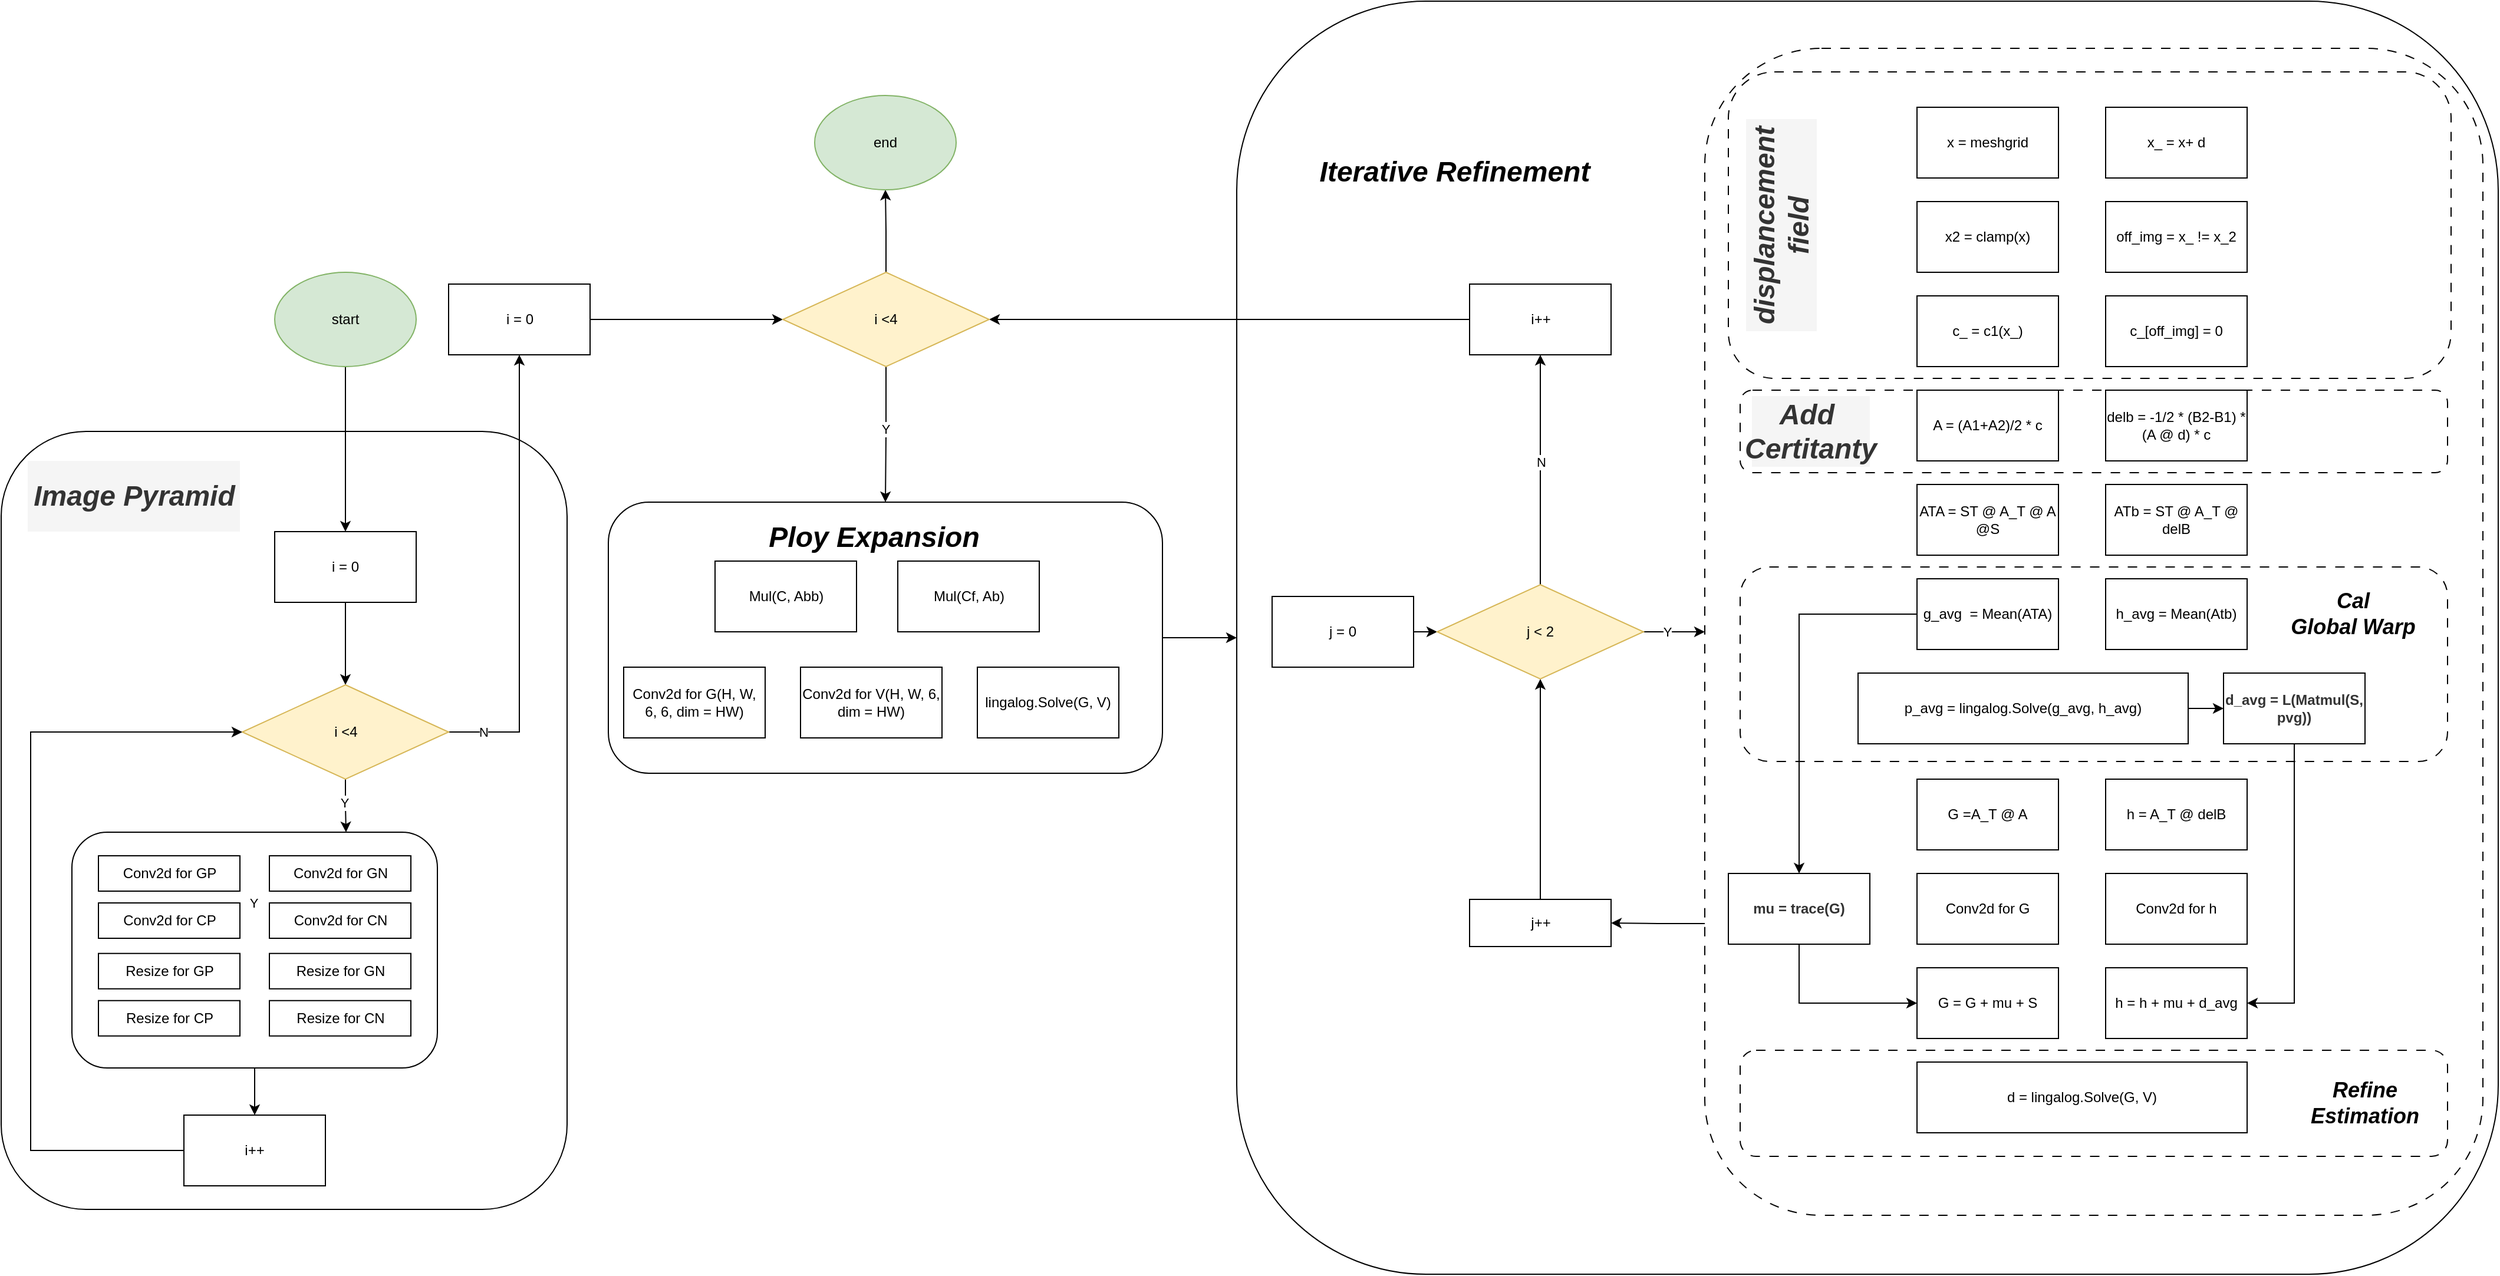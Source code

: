 <mxfile>
    <diagram name="Page-1" id="pNir7j2uW-yYh-nDzZ9V">
        <mxGraphModel dx="2587" dy="2266" grid="1" gridSize="10" guides="1" tooltips="1" connect="1" arrows="1" fold="1" page="1" pageScale="1" pageWidth="850" pageHeight="1100" math="0" shadow="0">
            <root>
                <mxCell id="0"/>
                <mxCell id="1" parent="0"/>
                <mxCell id="3f7Ae0UXwW55a-OWg5UF-56" value="" style="rounded=1;whiteSpace=wrap;html=1;container=0;" parent="1" vertex="1">
                    <mxGeometry x="650" y="-340" width="1070" height="1080" as="geometry"/>
                </mxCell>
                <mxCell id="3f7Ae0UXwW55a-OWg5UF-234" style="edgeStyle=orthogonalEdgeStyle;rounded=0;orthogonalLoop=1;jettySize=auto;html=1;exitX=0;exitY=0.5;exitDx=0;exitDy=0;entryX=1;entryY=0.5;entryDx=0;entryDy=0;" parent="1" source="3f7Ae0UXwW55a-OWg5UF-219" target="3f7Ae0UXwW55a-OWg5UF-212" edge="1">
                    <mxGeometry relative="1" as="geometry"/>
                </mxCell>
                <mxCell id="3f7Ae0UXwW55a-OWg5UF-225" style="edgeStyle=orthogonalEdgeStyle;rounded=0;orthogonalLoop=1;jettySize=auto;html=1;exitX=0;exitY=0.75;exitDx=0;exitDy=0;entryX=1;entryY=0.5;entryDx=0;entryDy=0;" parent="1" source="3f7Ae0UXwW55a-OWg5UF-203" target="3f7Ae0UXwW55a-OWg5UF-101" edge="1">
                    <mxGeometry relative="1" as="geometry"/>
                </mxCell>
                <mxCell id="3f7Ae0UXwW55a-OWg5UF-203" value="" style="rounded=1;whiteSpace=wrap;html=1;container=0;glass=0;dashed=1;dashPattern=8 8;" parent="1" vertex="1">
                    <mxGeometry x="1047" y="-300" width="660" height="990" as="geometry"/>
                </mxCell>
                <mxCell id="3f7Ae0UXwW55a-OWg5UF-198" value="" style="rounded=1;whiteSpace=wrap;html=1;container=0;glass=0;dashed=1;dashPattern=8 8;" parent="1" vertex="1">
                    <mxGeometry x="1077" y="550" width="600" height="90" as="geometry"/>
                </mxCell>
                <mxCell id="3f7Ae0UXwW55a-OWg5UF-195" value="" style="rounded=1;whiteSpace=wrap;html=1;container=0;glass=0;dashed=1;dashPattern=8 8;" parent="1" vertex="1">
                    <mxGeometry x="1077" y="140" width="600" height="165" as="geometry"/>
                </mxCell>
                <mxCell id="3f7Ae0UXwW55a-OWg5UF-193" value="" style="rounded=1;whiteSpace=wrap;html=1;container=0;glass=0;dashed=1;dashPattern=8 8;" parent="1" vertex="1">
                    <mxGeometry x="1077" y="-10" width="600" height="70" as="geometry"/>
                </mxCell>
                <mxCell id="3f7Ae0UXwW55a-OWg5UF-191" value="" style="rounded=1;whiteSpace=wrap;html=1;container=0;glass=0;dashed=1;dashPattern=8 8;" parent="1" vertex="1">
                    <mxGeometry x="1067" y="-280" width="613" height="260" as="geometry"/>
                </mxCell>
                <mxCell id="3f7Ae0UXwW55a-OWg5UF-208" style="edgeStyle=orthogonalEdgeStyle;rounded=0;orthogonalLoop=1;jettySize=auto;html=1;exitX=1;exitY=0.5;exitDx=0;exitDy=0;" parent="1" source="3f7Ae0UXwW55a-OWg5UF-4" target="3f7Ae0UXwW55a-OWg5UF-56" edge="1">
                    <mxGeometry relative="1" as="geometry"/>
                </mxCell>
                <mxCell id="3f7Ae0UXwW55a-OWg5UF-4" value="" style="rounded=1;whiteSpace=wrap;html=1;" parent="1" vertex="1">
                    <mxGeometry x="117" y="85" width="470" height="230" as="geometry"/>
                </mxCell>
                <mxCell id="3f7Ae0UXwW55a-OWg5UF-5" value="Conv2d for G(H, W, 6, 6, dim = HW)" style="rounded=0;whiteSpace=wrap;html=1;strokeColor=default;align=center;verticalAlign=middle;fontFamily=Helvetica;fontSize=12;fontColor=default;fillColor=default;" parent="1" vertex="1">
                    <mxGeometry x="130" y="225" width="120" height="60" as="geometry"/>
                </mxCell>
                <mxCell id="3f7Ae0UXwW55a-OWg5UF-6" value="Conv2d for V(H, W, 6, dim = HW)" style="rounded=0;whiteSpace=wrap;html=1;strokeColor=default;align=center;verticalAlign=middle;fontFamily=Helvetica;fontSize=12;fontColor=default;fillColor=default;" parent="1" vertex="1">
                    <mxGeometry x="280" y="225" width="120" height="60" as="geometry"/>
                </mxCell>
                <mxCell id="3f7Ae0UXwW55a-OWg5UF-7" value="lingalog.Solve(G, V)" style="rounded=0;whiteSpace=wrap;html=1;strokeColor=default;align=center;verticalAlign=middle;fontFamily=Helvetica;fontSize=12;fontColor=default;fillColor=default;" parent="1" vertex="1">
                    <mxGeometry x="430" y="225" width="120" height="60" as="geometry"/>
                </mxCell>
                <mxCell id="3f7Ae0UXwW55a-OWg5UF-39" value="Mul(C, Abb)" style="rounded=0;whiteSpace=wrap;html=1;strokeColor=default;align=center;verticalAlign=middle;fontFamily=Helvetica;fontSize=12;fontColor=default;fillColor=default;" parent="1" vertex="1">
                    <mxGeometry x="207.5" y="135" width="120" height="60" as="geometry"/>
                </mxCell>
                <mxCell id="3f7Ae0UXwW55a-OWg5UF-40" value="Mul(Cf, Ab)" style="rounded=0;whiteSpace=wrap;html=1;strokeColor=default;align=center;verticalAlign=middle;fontFamily=Helvetica;fontSize=12;fontColor=default;fillColor=default;" parent="1" vertex="1">
                    <mxGeometry x="362.5" y="135" width="120" height="60" as="geometry"/>
                </mxCell>
                <mxCell id="3f7Ae0UXwW55a-OWg5UF-41" value="Ploy Expansion" style="text;strokeColor=none;align=center;fillColor=none;verticalAlign=middle;rounded=0;strokeWidth=24;rotation=0;labelBackgroundColor=none;fontColor=default;whiteSpace=wrap;textShadow=0;labelBorderColor=none;fontStyle=3;fontSize=24;" parent="1" vertex="1">
                    <mxGeometry x="240" y="85" width="205" height="60" as="geometry"/>
                </mxCell>
                <mxCell id="3f7Ae0UXwW55a-OWg5UF-226" style="edgeStyle=orthogonalEdgeStyle;rounded=0;orthogonalLoop=1;jettySize=auto;html=1;exitX=0.5;exitY=0;exitDx=0;exitDy=0;entryX=0.5;entryY=1;entryDx=0;entryDy=0;" parent="1" source="3f7Ae0UXwW55a-OWg5UF-101" target="3f7Ae0UXwW55a-OWg5UF-157" edge="1">
                    <mxGeometry relative="1" as="geometry"/>
                </mxCell>
                <mxCell id="3f7Ae0UXwW55a-OWg5UF-101" value="j++" style="rounded=0;whiteSpace=wrap;html=1;strokeColor=default;align=center;verticalAlign=middle;fontFamily=Helvetica;fontSize=12;fontColor=default;fillColor=default;" parent="1" vertex="1">
                    <mxGeometry x="847.5" y="422" width="120" height="40" as="geometry"/>
                </mxCell>
                <mxCell id="3f7Ae0UXwW55a-OWg5UF-206" style="edgeStyle=orthogonalEdgeStyle;rounded=0;orthogonalLoop=1;jettySize=auto;html=1;exitX=1;exitY=0.5;exitDx=0;exitDy=0;entryX=0;entryY=0.5;entryDx=0;entryDy=0;" parent="1" source="3f7Ae0UXwW55a-OWg5UF-64" target="3f7Ae0UXwW55a-OWg5UF-157" edge="1">
                    <mxGeometry relative="1" as="geometry"/>
                </mxCell>
                <mxCell id="3f7Ae0UXwW55a-OWg5UF-64" value="j = 0" style="rounded=0;whiteSpace=wrap;html=1;container=0;" parent="1" vertex="1">
                    <mxGeometry x="680" y="165" width="120" height="60" as="geometry"/>
                </mxCell>
                <mxCell id="3f7Ae0UXwW55a-OWg5UF-77" value="Iterative Refinement" style="text;align=center;verticalAlign=middle;rounded=0;strokeWidth=12;rotation=0;labelBackgroundColor=none;whiteSpace=wrap;textShadow=0;labelBorderColor=none;fontSize=24;fontStyle=3;container=0;" parent="1" vertex="1">
                    <mxGeometry x="690" y="-260" width="290" height="130" as="geometry"/>
                </mxCell>
                <mxCell id="3f7Ae0UXwW55a-OWg5UF-204" style="edgeStyle=orthogonalEdgeStyle;rounded=0;orthogonalLoop=1;jettySize=auto;html=1;exitX=1;exitY=0.5;exitDx=0;exitDy=0;" parent="1" source="3f7Ae0UXwW55a-OWg5UF-157" target="3f7Ae0UXwW55a-OWg5UF-203" edge="1">
                    <mxGeometry relative="1" as="geometry"/>
                </mxCell>
                <mxCell id="3f7Ae0UXwW55a-OWg5UF-209" value="Y" style="edgeLabel;html=1;align=center;verticalAlign=middle;resizable=0;points=[];" parent="3f7Ae0UXwW55a-OWg5UF-204" connectable="0" vertex="1">
                    <mxGeometry x="-0.244" y="-4" relative="1" as="geometry">
                        <mxPoint y="-4" as="offset"/>
                    </mxGeometry>
                </mxCell>
                <mxCell id="3f7Ae0UXwW55a-OWg5UF-227" style="edgeStyle=orthogonalEdgeStyle;rounded=0;orthogonalLoop=1;jettySize=auto;html=1;exitX=0.5;exitY=0;exitDx=0;exitDy=0;entryX=0.5;entryY=1;entryDx=0;entryDy=0;" parent="1" source="3f7Ae0UXwW55a-OWg5UF-157" target="3f7Ae0UXwW55a-OWg5UF-219" edge="1">
                    <mxGeometry relative="1" as="geometry"/>
                </mxCell>
                <mxCell id="3f7Ae0UXwW55a-OWg5UF-228" value="N" style="edgeLabel;html=1;align=center;verticalAlign=middle;resizable=0;points=[];" parent="3f7Ae0UXwW55a-OWg5UF-227" connectable="0" vertex="1">
                    <mxGeometry x="0.054" relative="1" as="geometry">
                        <mxPoint y="-1" as="offset"/>
                    </mxGeometry>
                </mxCell>
                <mxCell id="3f7Ae0UXwW55a-OWg5UF-157" value="j &amp;lt; 2" style="rhombus;whiteSpace=wrap;html=1;container=0;fillColor=#fff2cc;strokeColor=#d6b656;" parent="1" vertex="1">
                    <mxGeometry x="820" y="155" width="175" height="80" as="geometry"/>
                </mxCell>
                <mxCell id="3f7Ae0UXwW55a-OWg5UF-160" value="ATA = ST @ A_T @ A @S" style="rounded=0;whiteSpace=wrap;html=1;strokeColor=default;align=center;verticalAlign=middle;fontFamily=Helvetica;fontSize=12;fontColor=default;fillColor=default;" parent="1" vertex="1">
                    <mxGeometry x="1227" y="70" width="120" height="60" as="geometry"/>
                </mxCell>
                <mxCell id="3f7Ae0UXwW55a-OWg5UF-162" value="ATb = ST @ A_T @ delB" style="rounded=0;whiteSpace=wrap;html=1;strokeColor=default;align=center;verticalAlign=middle;fontFamily=Helvetica;fontSize=12;fontColor=default;fillColor=default;" parent="1" vertex="1">
                    <mxGeometry x="1387" y="70" width="120" height="60" as="geometry"/>
                </mxCell>
                <mxCell id="3f7Ae0UXwW55a-OWg5UF-163" value="A = (A1+A2)/2 * c" style="rounded=0;whiteSpace=wrap;html=1;strokeColor=default;align=center;verticalAlign=middle;fontFamily=Helvetica;fontSize=12;fontColor=default;fillColor=default;" parent="1" vertex="1">
                    <mxGeometry x="1227" y="-10" width="120" height="60" as="geometry"/>
                </mxCell>
                <mxCell id="3f7Ae0UXwW55a-OWg5UF-164" value="delb = -1/2 * (B2-B1) * (A @ d) * c" style="rounded=0;whiteSpace=wrap;html=1;strokeColor=default;align=center;verticalAlign=middle;fontFamily=Helvetica;fontSize=12;fontColor=default;fillColor=default;" parent="1" vertex="1">
                    <mxGeometry x="1387" y="-10" width="120" height="60" as="geometry"/>
                </mxCell>
                <mxCell id="3f7Ae0UXwW55a-OWg5UF-165" value="off_img = x_ != x_2" style="rounded=0;whiteSpace=wrap;html=1;strokeColor=default;align=center;verticalAlign=middle;fontFamily=Helvetica;fontSize=12;fontColor=default;fillColor=default;" parent="1" vertex="1">
                    <mxGeometry x="1387" y="-170" width="120" height="60" as="geometry"/>
                </mxCell>
                <mxCell id="3f7Ae0UXwW55a-OWg5UF-166" value="x_ = x+ d" style="rounded=0;whiteSpace=wrap;html=1;strokeColor=default;align=center;verticalAlign=middle;fontFamily=Helvetica;fontSize=12;fontColor=default;fillColor=default;" parent="1" vertex="1">
                    <mxGeometry x="1387" y="-250" width="120" height="60" as="geometry"/>
                </mxCell>
                <mxCell id="3f7Ae0UXwW55a-OWg5UF-167" value="x = meshgrid" style="rounded=0;whiteSpace=wrap;html=1;strokeColor=default;align=center;verticalAlign=middle;fontFamily=Helvetica;fontSize=12;fontColor=default;fillColor=default;" parent="1" vertex="1">
                    <mxGeometry x="1227" y="-250" width="120" height="60" as="geometry"/>
                </mxCell>
                <mxCell id="3f7Ae0UXwW55a-OWg5UF-168" value="x2 = clamp(x)" style="rounded=0;whiteSpace=wrap;html=1;strokeColor=default;align=center;verticalAlign=middle;fontFamily=Helvetica;fontSize=12;fontColor=default;fillColor=default;" parent="1" vertex="1">
                    <mxGeometry x="1227" y="-170" width="120" height="60" as="geometry"/>
                </mxCell>
                <mxCell id="3f7Ae0UXwW55a-OWg5UF-170" value="c_ = c1(x_)" style="rounded=0;whiteSpace=wrap;html=1;strokeColor=default;align=center;verticalAlign=middle;fontFamily=Helvetica;fontSize=12;fontColor=default;fillColor=default;" parent="1" vertex="1">
                    <mxGeometry x="1227" y="-90" width="120" height="60" as="geometry"/>
                </mxCell>
                <mxCell id="3f7Ae0UXwW55a-OWg5UF-171" value="c_[off_img] = 0" style="rounded=0;whiteSpace=wrap;html=1;strokeColor=default;align=center;verticalAlign=middle;fontFamily=Helvetica;fontSize=12;fontColor=default;fillColor=default;" parent="1" vertex="1">
                    <mxGeometry x="1387" y="-90" width="120" height="60" as="geometry"/>
                </mxCell>
                <mxCell id="3f7Ae0UXwW55a-OWg5UF-196" style="edgeStyle=orthogonalEdgeStyle;rounded=0;orthogonalLoop=1;jettySize=auto;html=1;exitX=1;exitY=0.5;exitDx=0;exitDy=0;entryX=0;entryY=0.5;entryDx=0;entryDy=0;" parent="1" source="3f7Ae0UXwW55a-OWg5UF-172" target="3f7Ae0UXwW55a-OWg5UF-184" edge="1">
                    <mxGeometry relative="1" as="geometry"/>
                </mxCell>
                <mxCell id="3f7Ae0UXwW55a-OWg5UF-172" value="p_avg = lingalog.Solve(g_avg, h_avg)" style="rounded=0;whiteSpace=wrap;html=1;strokeColor=default;align=center;verticalAlign=middle;fontFamily=Helvetica;fontSize=12;fontColor=default;fillColor=default;" parent="1" vertex="1">
                    <mxGeometry x="1177" y="230" width="280" height="60" as="geometry"/>
                </mxCell>
                <mxCell id="3f7Ae0UXwW55a-OWg5UF-188" style="edgeStyle=orthogonalEdgeStyle;rounded=0;orthogonalLoop=1;jettySize=auto;html=1;exitX=0;exitY=0.5;exitDx=0;exitDy=0;" parent="1" source="3f7Ae0UXwW55a-OWg5UF-173" target="3f7Ae0UXwW55a-OWg5UF-187" edge="1">
                    <mxGeometry relative="1" as="geometry"/>
                </mxCell>
                <mxCell id="3f7Ae0UXwW55a-OWg5UF-173" value="g_avg&amp;nbsp; = Mean(ATA)" style="rounded=0;whiteSpace=wrap;html=1;strokeColor=default;align=center;verticalAlign=middle;fontFamily=Helvetica;fontSize=12;fontColor=default;fillColor=default;" parent="1" vertex="1">
                    <mxGeometry x="1227" y="150" width="120" height="60" as="geometry"/>
                </mxCell>
                <mxCell id="3f7Ae0UXwW55a-OWg5UF-174" value="h_avg = Mean(Atb)" style="rounded=0;whiteSpace=wrap;html=1;strokeColor=default;align=center;verticalAlign=middle;fontFamily=Helvetica;fontSize=12;fontColor=default;fillColor=default;" parent="1" vertex="1">
                    <mxGeometry x="1387" y="150" width="120" height="60" as="geometry"/>
                </mxCell>
                <mxCell id="3f7Ae0UXwW55a-OWg5UF-175" value="G =A_T @ A" style="rounded=0;whiteSpace=wrap;html=1;strokeColor=default;align=center;verticalAlign=middle;fontFamily=Helvetica;fontSize=12;fontColor=default;fillColor=default;" parent="1" vertex="1">
                    <mxGeometry x="1227" y="320" width="120" height="60" as="geometry"/>
                </mxCell>
                <mxCell id="3f7Ae0UXwW55a-OWg5UF-176" value="h = A_T @ delB" style="rounded=0;whiteSpace=wrap;html=1;strokeColor=default;align=center;verticalAlign=middle;fontFamily=Helvetica;fontSize=12;fontColor=default;fillColor=default;" parent="1" vertex="1">
                    <mxGeometry x="1387" y="320" width="120" height="60" as="geometry"/>
                </mxCell>
                <mxCell id="3f7Ae0UXwW55a-OWg5UF-177" value="Conv2d for G" style="rounded=0;whiteSpace=wrap;html=1;strokeColor=default;align=center;verticalAlign=middle;fontFamily=Helvetica;fontSize=12;fontColor=default;fillColor=default;" parent="1" vertex="1">
                    <mxGeometry x="1227" y="400" width="120" height="60" as="geometry"/>
                </mxCell>
                <mxCell id="3f7Ae0UXwW55a-OWg5UF-178" value="Conv2d for h" style="rounded=0;whiteSpace=wrap;html=1;strokeColor=default;align=center;verticalAlign=middle;fontFamily=Helvetica;fontSize=12;fontColor=default;fillColor=default;" parent="1" vertex="1">
                    <mxGeometry x="1387" y="400" width="120" height="60" as="geometry"/>
                </mxCell>
                <mxCell id="3f7Ae0UXwW55a-OWg5UF-181" value="G = G + mu + S" style="rounded=0;whiteSpace=wrap;html=1;strokeColor=default;align=center;verticalAlign=middle;fontFamily=Helvetica;fontSize=12;fontColor=default;fillColor=default;" parent="1" vertex="1">
                    <mxGeometry x="1227" y="480" width="120" height="60" as="geometry"/>
                </mxCell>
                <mxCell id="3f7Ae0UXwW55a-OWg5UF-182" value="h = h + mu + d_avg" style="rounded=0;whiteSpace=wrap;html=1;strokeColor=default;align=center;verticalAlign=middle;fontFamily=Helvetica;fontSize=12;fontColor=default;fillColor=default;" parent="1" vertex="1">
                    <mxGeometry x="1387" y="480" width="120" height="60" as="geometry"/>
                </mxCell>
                <mxCell id="3f7Ae0UXwW55a-OWg5UF-183" value="d = lingalog.Solve(G, V)" style="rounded=0;whiteSpace=wrap;html=1;strokeColor=default;align=center;verticalAlign=middle;fontFamily=Helvetica;fontSize=12;fontColor=default;fillColor=default;" parent="1" vertex="1">
                    <mxGeometry x="1227" y="560" width="280" height="60" as="geometry"/>
                </mxCell>
                <mxCell id="3f7Ae0UXwW55a-OWg5UF-186" style="edgeStyle=orthogonalEdgeStyle;rounded=0;orthogonalLoop=1;jettySize=auto;html=1;exitX=0.5;exitY=1;exitDx=0;exitDy=0;entryX=1;entryY=0.5;entryDx=0;entryDy=0;" parent="1" source="3f7Ae0UXwW55a-OWg5UF-184" target="3f7Ae0UXwW55a-OWg5UF-182" edge="1">
                    <mxGeometry relative="1" as="geometry"/>
                </mxCell>
                <mxCell id="3f7Ae0UXwW55a-OWg5UF-184" value="&lt;span style=&quot;color: rgb(51, 51, 51); font-weight: 700;&quot;&gt;&lt;font style=&quot;font-size: 12px;&quot;&gt;d_avg = L(Matmul(S, pvg))&lt;/font&gt;&lt;/span&gt;" style="rounded=0;whiteSpace=wrap;html=1;strokeColor=default;align=center;verticalAlign=middle;fontFamily=Helvetica;fontSize=12;fontColor=default;fillColor=default;" parent="1" vertex="1">
                    <mxGeometry x="1487" y="230" width="120" height="60" as="geometry"/>
                </mxCell>
                <mxCell id="3f7Ae0UXwW55a-OWg5UF-189" style="edgeStyle=orthogonalEdgeStyle;rounded=0;orthogonalLoop=1;jettySize=auto;html=1;exitX=0.5;exitY=1;exitDx=0;exitDy=0;entryX=0;entryY=0.5;entryDx=0;entryDy=0;" parent="1" source="3f7Ae0UXwW55a-OWg5UF-187" target="3f7Ae0UXwW55a-OWg5UF-181" edge="1">
                    <mxGeometry relative="1" as="geometry"/>
                </mxCell>
                <mxCell id="3f7Ae0UXwW55a-OWg5UF-187" value="&lt;span style=&quot;color: rgb(51, 51, 51); font-weight: 700;&quot;&gt;&lt;font style=&quot;font-size: 12px;&quot;&gt;mu = trace(G)&lt;/font&gt;&lt;/span&gt;" style="rounded=0;whiteSpace=wrap;html=1;strokeColor=default;align=center;verticalAlign=middle;fontFamily=Helvetica;fontSize=12;fontColor=default;fillColor=default;" parent="1" vertex="1">
                    <mxGeometry x="1067" y="400" width="120" height="60" as="geometry"/>
                </mxCell>
                <mxCell id="3f7Ae0UXwW55a-OWg5UF-192" value="displancement field" style="text;strokeColor=none;align=center;fillColor=#f5f5f5;verticalAlign=middle;rounded=0;strokeWidth=12;rotation=-90;labelBackgroundColor=none;fontColor=#333333;whiteSpace=wrap;textShadow=0;labelBorderColor=none;fontSize=24;fontStyle=3;container=0;" parent="1" vertex="1">
                    <mxGeometry x="1022" y="-180" width="180" height="60" as="geometry"/>
                </mxCell>
                <mxCell id="3f7Ae0UXwW55a-OWg5UF-194" value="Add &#10;Certitanty" style="text;strokeColor=none;align=center;fillColor=#f5f5f5;verticalAlign=middle;rounded=0;strokeWidth=12;rotation=0;labelBackgroundColor=none;fontColor=#333333;whiteSpace=wrap;textShadow=0;labelBorderColor=none;fontSize=24;fontStyle=3;container=0;" parent="1" vertex="1">
                    <mxGeometry x="1087" y="-5" width="100" height="60" as="geometry"/>
                </mxCell>
                <mxCell id="3f7Ae0UXwW55a-OWg5UF-197" value="Cal&#10;Global Warp" style="text;align=center;verticalAlign=middle;rounded=0;strokeWidth=12;rotation=0;labelBackgroundColor=none;whiteSpace=wrap;textShadow=0;labelBorderColor=none;fontSize=18;fontStyle=3;container=0;" parent="1" vertex="1">
                    <mxGeometry x="1527" y="150" width="140" height="60" as="geometry"/>
                </mxCell>
                <mxCell id="3f7Ae0UXwW55a-OWg5UF-199" value="Refine&#10;Estimation" style="text;align=center;verticalAlign=middle;rounded=0;strokeWidth=12;rotation=0;labelBackgroundColor=none;whiteSpace=wrap;textShadow=0;labelBorderColor=none;fontSize=18;fontStyle=3;container=0;" parent="1" vertex="1">
                    <mxGeometry x="1537" y="565" width="140" height="60" as="geometry"/>
                </mxCell>
                <mxCell id="3f7Ae0UXwW55a-OWg5UF-232" style="edgeStyle=orthogonalEdgeStyle;rounded=0;orthogonalLoop=1;jettySize=auto;html=1;exitX=1;exitY=0.5;exitDx=0;exitDy=0;entryX=0;entryY=0.5;entryDx=0;entryDy=0;" parent="1" source="3f7Ae0UXwW55a-OWg5UF-211" target="3f7Ae0UXwW55a-OWg5UF-212" edge="1">
                    <mxGeometry relative="1" as="geometry"/>
                </mxCell>
                <mxCell id="3f7Ae0UXwW55a-OWg5UF-211" value="i = 0" style="rounded=0;whiteSpace=wrap;html=1;container=0;" parent="1" vertex="1">
                    <mxGeometry x="-18.5" y="-100" width="120" height="60" as="geometry"/>
                </mxCell>
                <mxCell id="3f7Ae0UXwW55a-OWg5UF-231" style="edgeStyle=orthogonalEdgeStyle;rounded=0;orthogonalLoop=1;jettySize=auto;html=1;exitX=0.5;exitY=1;exitDx=0;exitDy=0;entryX=0.5;entryY=0;entryDx=0;entryDy=0;" parent="1" source="3f7Ae0UXwW55a-OWg5UF-212" target="3f7Ae0UXwW55a-OWg5UF-4" edge="1">
                    <mxGeometry relative="1" as="geometry">
                        <mxPoint x="352" y="80" as="targetPoint"/>
                    </mxGeometry>
                </mxCell>
                <mxCell id="3f7Ae0UXwW55a-OWg5UF-233" value="Y" style="edgeLabel;html=1;align=center;verticalAlign=middle;resizable=0;points=[];" parent="3f7Ae0UXwW55a-OWg5UF-231" connectable="0" vertex="1">
                    <mxGeometry x="-0.095" y="-1" relative="1" as="geometry">
                        <mxPoint as="offset"/>
                    </mxGeometry>
                </mxCell>
                <mxCell id="3f7Ae0UXwW55a-OWg5UF-236" style="edgeStyle=orthogonalEdgeStyle;rounded=0;orthogonalLoop=1;jettySize=auto;html=1;exitX=0.5;exitY=0;exitDx=0;exitDy=0;entryX=0.5;entryY=1;entryDx=0;entryDy=0;" parent="1" source="3f7Ae0UXwW55a-OWg5UF-212" target="3f7Ae0UXwW55a-OWg5UF-217" edge="1">
                    <mxGeometry relative="1" as="geometry"/>
                </mxCell>
                <mxCell id="3f7Ae0UXwW55a-OWg5UF-212" value="i &amp;lt;4" style="rhombus;whiteSpace=wrap;html=1;container=0;fillColor=#fff2cc;strokeColor=#d6b656;" parent="1" vertex="1">
                    <mxGeometry x="265" y="-110" width="175" height="80" as="geometry"/>
                </mxCell>
                <mxCell id="3f7Ae0UXwW55a-OWg5UF-217" value="end" style="ellipse;whiteSpace=wrap;html=1;container=0;fillColor=#d5e8d4;strokeColor=#82b366;" parent="1" vertex="1">
                    <mxGeometry x="292" y="-260" width="120" height="80" as="geometry"/>
                </mxCell>
                <mxCell id="3f7Ae0UXwW55a-OWg5UF-219" value="i++" style="rounded=0;whiteSpace=wrap;html=1;container=0;" parent="1" vertex="1">
                    <mxGeometry x="847.5" y="-100" width="120" height="60" as="geometry"/>
                </mxCell>
                <mxCell id="3f7Ae0UXwW55a-OWg5UF-31" value="" style="rounded=1;whiteSpace=wrap;html=1;container=0;" parent="1" vertex="1">
                    <mxGeometry x="-398" y="25" width="480" height="660" as="geometry"/>
                </mxCell>
                <mxCell id="3f7Ae0UXwW55a-OWg5UF-19" style="edgeStyle=orthogonalEdgeStyle;rounded=0;orthogonalLoop=1;jettySize=auto;html=1;exitX=0.5;exitY=1;exitDx=0;exitDy=0;entryX=0.5;entryY=0;entryDx=0;entryDy=0;" parent="1" source="3f7Ae0UXwW55a-OWg5UF-13" target="3f7Ae0UXwW55a-OWg5UF-29" edge="1">
                    <mxGeometry relative="1" as="geometry">
                        <mxPoint x="-183.0" y="635" as="targetPoint"/>
                    </mxGeometry>
                </mxCell>
                <mxCell id="3f7Ae0UXwW55a-OWg5UF-13" value="" style="rounded=1;whiteSpace=wrap;html=1;container=0;" parent="1" vertex="1">
                    <mxGeometry x="-338" y="365" width="310" height="200" as="geometry"/>
                </mxCell>
                <mxCell id="3f7Ae0UXwW55a-OWg5UF-14" value="Conv2d for GP" style="rounded=0;whiteSpace=wrap;html=1;strokeColor=default;align=center;verticalAlign=middle;fontFamily=Helvetica;fontSize=12;fontColor=default;fillColor=default;container=0;" parent="1" vertex="1">
                    <mxGeometry x="-315.5" y="385" width="120" height="30" as="geometry"/>
                </mxCell>
                <mxCell id="3f7Ae0UXwW55a-OWg5UF-15" value="Conv2d for GN" style="rounded=0;whiteSpace=wrap;html=1;strokeColor=default;align=center;verticalAlign=middle;fontFamily=Helvetica;fontSize=12;fontColor=default;fillColor=default;container=0;" parent="1" vertex="1">
                    <mxGeometry x="-170.5" y="385" width="120" height="30" as="geometry"/>
                </mxCell>
                <mxCell id="3f7Ae0UXwW55a-OWg5UF-17" value="Conv2d for CP" style="rounded=0;whiteSpace=wrap;html=1;strokeColor=default;align=center;verticalAlign=middle;fontFamily=Helvetica;fontSize=12;fontColor=default;fillColor=default;container=0;" parent="1" vertex="1">
                    <mxGeometry x="-315.5" y="425" width="120" height="30" as="geometry"/>
                </mxCell>
                <mxCell id="3f7Ae0UXwW55a-OWg5UF-18" value="Conv2d for CN" style="rounded=0;whiteSpace=wrap;html=1;strokeColor=default;align=center;verticalAlign=middle;fontFamily=Helvetica;fontSize=12;fontColor=default;fillColor=default;container=0;" parent="1" vertex="1">
                    <mxGeometry x="-170.5" y="425" width="120" height="30" as="geometry"/>
                </mxCell>
                <mxCell id="3f7Ae0UXwW55a-OWg5UF-24" style="edgeStyle=orthogonalEdgeStyle;rounded=0;orthogonalLoop=1;jettySize=auto;html=1;exitX=0.5;exitY=1;exitDx=0;exitDy=0;" parent="1" source="3f7Ae0UXwW55a-OWg5UF-20" target="3f7Ae0UXwW55a-OWg5UF-23" edge="1">
                    <mxGeometry relative="1" as="geometry"/>
                </mxCell>
                <mxCell id="3f7Ae0UXwW55a-OWg5UF-20" value="i = 0" style="rounded=0;whiteSpace=wrap;html=1;container=0;" parent="1" vertex="1">
                    <mxGeometry x="-166" y="110" width="120" height="60" as="geometry"/>
                </mxCell>
                <mxCell id="3f7Ae0UXwW55a-OWg5UF-239" style="edgeStyle=orthogonalEdgeStyle;rounded=0;orthogonalLoop=1;jettySize=auto;html=1;exitX=0.5;exitY=1;exitDx=0;exitDy=0;" parent="1" source="3f7Ae0UXwW55a-OWg5UF-21" target="3f7Ae0UXwW55a-OWg5UF-20" edge="1">
                    <mxGeometry relative="1" as="geometry"/>
                </mxCell>
                <mxCell id="3f7Ae0UXwW55a-OWg5UF-21" value="start" style="ellipse;whiteSpace=wrap;html=1;container=0;fillColor=#d5e8d4;strokeColor=#82b366;" parent="1" vertex="1">
                    <mxGeometry x="-166" y="-110" width="120" height="80" as="geometry"/>
                </mxCell>
                <mxCell id="3f7Ae0UXwW55a-OWg5UF-25" style="edgeStyle=orthogonalEdgeStyle;rounded=0;orthogonalLoop=1;jettySize=auto;html=1;exitX=0.5;exitY=1;exitDx=0;exitDy=0;entryX=0.75;entryY=0;entryDx=0;entryDy=0;" parent="1" source="3f7Ae0UXwW55a-OWg5UF-23" target="3f7Ae0UXwW55a-OWg5UF-13" edge="1">
                    <mxGeometry relative="1" as="geometry">
                        <mxPoint x="-183" y="345" as="targetPoint"/>
                    </mxGeometry>
                </mxCell>
                <mxCell id="3f7Ae0UXwW55a-OWg5UF-27" value="Y" style="edgeLabel;html=1;align=center;verticalAlign=middle;resizable=0;points=[];container=0;" parent="3f7Ae0UXwW55a-OWg5UF-25" connectable="0" vertex="1">
                    <mxGeometry x="-0.138" y="-1" relative="1" as="geometry">
                        <mxPoint as="offset"/>
                    </mxGeometry>
                </mxCell>
                <mxCell id="3f7Ae0UXwW55a-OWg5UF-238" style="edgeStyle=orthogonalEdgeStyle;rounded=0;orthogonalLoop=1;jettySize=auto;html=1;exitX=1;exitY=0.5;exitDx=0;exitDy=0;entryX=0.5;entryY=1;entryDx=0;entryDy=0;" parent="1" source="3f7Ae0UXwW55a-OWg5UF-23" target="3f7Ae0UXwW55a-OWg5UF-211" edge="1">
                    <mxGeometry relative="1" as="geometry"/>
                </mxCell>
                <mxCell id="3f7Ae0UXwW55a-OWg5UF-241" value="N" style="edgeLabel;html=1;align=center;verticalAlign=middle;resizable=0;points=[];" parent="3f7Ae0UXwW55a-OWg5UF-238" connectable="0" vertex="1">
                    <mxGeometry x="-0.846" relative="1" as="geometry">
                        <mxPoint as="offset"/>
                    </mxGeometry>
                </mxCell>
                <mxCell id="3f7Ae0UXwW55a-OWg5UF-23" value="i &amp;lt;4" style="rhombus;whiteSpace=wrap;html=1;container=0;fillColor=#fff2cc;strokeColor=#d6b656;" parent="1" vertex="1">
                    <mxGeometry x="-193.5" y="240" width="175" height="80" as="geometry"/>
                </mxCell>
                <mxCell id="3f7Ae0UXwW55a-OWg5UF-210" style="edgeStyle=orthogonalEdgeStyle;rounded=0;orthogonalLoop=1;jettySize=auto;html=1;exitX=0;exitY=0.5;exitDx=0;exitDy=0;entryX=0;entryY=0.5;entryDx=0;entryDy=0;" parent="1" source="3f7Ae0UXwW55a-OWg5UF-29" target="3f7Ae0UXwW55a-OWg5UF-23" edge="1">
                    <mxGeometry relative="1" as="geometry">
                        <Array as="points">
                            <mxPoint x="-373" y="635"/>
                            <mxPoint x="-373" y="280"/>
                        </Array>
                    </mxGeometry>
                </mxCell>
                <mxCell id="3f7Ae0UXwW55a-OWg5UF-29" value="i++" style="rounded=0;whiteSpace=wrap;html=1;strokeColor=default;align=center;verticalAlign=middle;fontFamily=Helvetica;fontSize=12;fontColor=default;fillColor=default;container=0;" parent="1" vertex="1">
                    <mxGeometry x="-243" y="605" width="120" height="60" as="geometry"/>
                </mxCell>
                <mxCell id="3f7Ae0UXwW55a-OWg5UF-34" value="Resize for GP" style="rounded=0;whiteSpace=wrap;html=1;strokeColor=default;align=center;verticalAlign=middle;fontFamily=Helvetica;fontSize=12;fontColor=default;fillColor=default;container=0;" parent="1" vertex="1">
                    <mxGeometry x="-315.5" y="467.86" width="120" height="30" as="geometry"/>
                </mxCell>
                <mxCell id="3f7Ae0UXwW55a-OWg5UF-35" value="Resize for GN" style="rounded=0;whiteSpace=wrap;html=1;strokeColor=default;align=center;verticalAlign=middle;fontFamily=Helvetica;fontSize=12;fontColor=default;fillColor=default;container=0;" parent="1" vertex="1">
                    <mxGeometry x="-170.5" y="467.86" width="120" height="30" as="geometry"/>
                </mxCell>
                <mxCell id="3f7Ae0UXwW55a-OWg5UF-36" value="Resize for CP" style="rounded=0;whiteSpace=wrap;html=1;strokeColor=default;align=center;verticalAlign=middle;fontFamily=Helvetica;fontSize=12;fontColor=default;fillColor=default;container=0;" parent="1" vertex="1">
                    <mxGeometry x="-315.5" y="507.86" width="120" height="30" as="geometry"/>
                </mxCell>
                <mxCell id="3f7Ae0UXwW55a-OWg5UF-37" value="Resize for CN" style="rounded=0;whiteSpace=wrap;html=1;strokeColor=default;align=center;verticalAlign=middle;fontFamily=Helvetica;fontSize=12;fontColor=default;fillColor=default;container=0;" parent="1" vertex="1">
                    <mxGeometry x="-170.5" y="507.86" width="120" height="30" as="geometry"/>
                </mxCell>
                <mxCell id="3f7Ae0UXwW55a-OWg5UF-38" value="Y" style="edgeLabel;html=1;align=center;verticalAlign=middle;resizable=0;points=[];container=0;" parent="1" connectable="0" vertex="1">
                    <mxGeometry x="-184" y="425.003" as="geometry"/>
                </mxCell>
                <mxCell id="3f7Ae0UXwW55a-OWg5UF-42" value="Image Pyramid" style="text;strokeColor=none;align=center;fillColor=#f5f5f5;verticalAlign=middle;rounded=0;strokeWidth=12;rotation=0;labelBackgroundColor=none;fontColor=#333333;whiteSpace=wrap;textShadow=0;labelBorderColor=none;fontSize=24;fontStyle=3;container=0;" parent="1" vertex="1">
                    <mxGeometry x="-375.5" y="50" width="180" height="60" as="geometry"/>
                </mxCell>
            </root>
        </mxGraphModel>
    </diagram>
</mxfile>